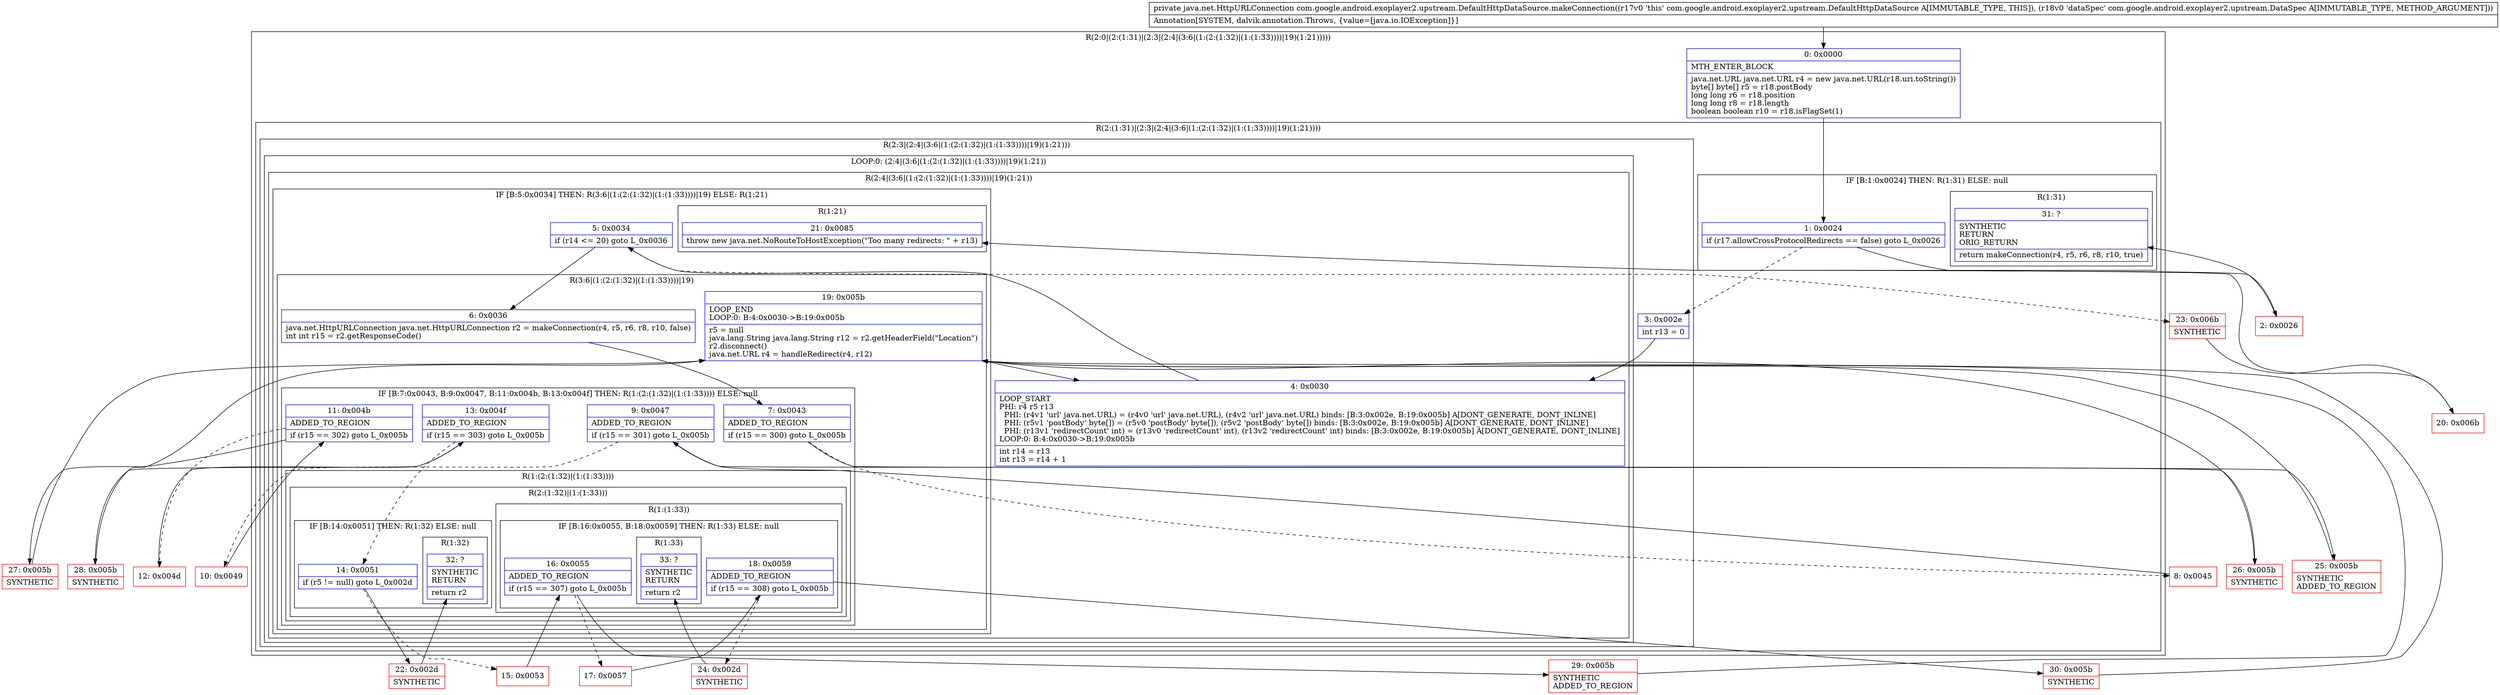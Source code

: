 digraph "CFG forcom.google.android.exoplayer2.upstream.DefaultHttpDataSource.makeConnection(Lcom\/google\/android\/exoplayer2\/upstream\/DataSpec;)Ljava\/net\/HttpURLConnection;" {
subgraph cluster_Region_1308098563 {
label = "R(2:0|(2:(1:31)|(2:3|(2:4|(3:6|(1:(2:(1:32)|(1:(1:33))))|19)(1:21)))))";
node [shape=record,color=blue];
Node_0 [shape=record,label="{0\:\ 0x0000|MTH_ENTER_BLOCK\l|java.net.URL java.net.URL r4 = new java.net.URL(r18.uri.toString())\lbyte[] byte[] r5 = r18.postBody\llong long r6 = r18.position\llong long r8 = r18.length\lboolean boolean r10 = r18.isFlagSet(1)\l}"];
subgraph cluster_Region_1984127556 {
label = "R(2:(1:31)|(2:3|(2:4|(3:6|(1:(2:(1:32)|(1:(1:33))))|19)(1:21))))";
node [shape=record,color=blue];
subgraph cluster_IfRegion_1419218625 {
label = "IF [B:1:0x0024] THEN: R(1:31) ELSE: null";
node [shape=record,color=blue];
Node_1 [shape=record,label="{1\:\ 0x0024|if (r17.allowCrossProtocolRedirects == false) goto L_0x0026\l}"];
subgraph cluster_Region_680781475 {
label = "R(1:31)";
node [shape=record,color=blue];
Node_31 [shape=record,label="{31\:\ ?|SYNTHETIC\lRETURN\lORIG_RETURN\l|return makeConnection(r4, r5, r6, r8, r10, true)\l}"];
}
}
subgraph cluster_Region_2130000665 {
label = "R(2:3|(2:4|(3:6|(1:(2:(1:32)|(1:(1:33))))|19)(1:21)))";
node [shape=record,color=blue];
Node_3 [shape=record,label="{3\:\ 0x002e|int r13 = 0\l}"];
subgraph cluster_LoopRegion_1346664449 {
label = "LOOP:0: (2:4|(3:6|(1:(2:(1:32)|(1:(1:33))))|19)(1:21))";
node [shape=record,color=blue];
subgraph cluster_Region_2133347334 {
label = "R(2:4|(3:6|(1:(2:(1:32)|(1:(1:33))))|19)(1:21))";
node [shape=record,color=blue];
Node_4 [shape=record,label="{4\:\ 0x0030|LOOP_START\lPHI: r4 r5 r13 \l  PHI: (r4v1 'url' java.net.URL) = (r4v0 'url' java.net.URL), (r4v2 'url' java.net.URL) binds: [B:3:0x002e, B:19:0x005b] A[DONT_GENERATE, DONT_INLINE]\l  PHI: (r5v1 'postBody' byte[]) = (r5v0 'postBody' byte[]), (r5v2 'postBody' byte[]) binds: [B:3:0x002e, B:19:0x005b] A[DONT_GENERATE, DONT_INLINE]\l  PHI: (r13v1 'redirectCount' int) = (r13v0 'redirectCount' int), (r13v2 'redirectCount' int) binds: [B:3:0x002e, B:19:0x005b] A[DONT_GENERATE, DONT_INLINE]\lLOOP:0: B:4:0x0030\-\>B:19:0x005b\l|int r14 = r13\lint r13 = r14 + 1\l}"];
subgraph cluster_IfRegion_1038580894 {
label = "IF [B:5:0x0034] THEN: R(3:6|(1:(2:(1:32)|(1:(1:33))))|19) ELSE: R(1:21)";
node [shape=record,color=blue];
Node_5 [shape=record,label="{5\:\ 0x0034|if (r14 \<= 20) goto L_0x0036\l}"];
subgraph cluster_Region_2034179189 {
label = "R(3:6|(1:(2:(1:32)|(1:(1:33))))|19)";
node [shape=record,color=blue];
Node_6 [shape=record,label="{6\:\ 0x0036|java.net.HttpURLConnection java.net.HttpURLConnection r2 = makeConnection(r4, r5, r6, r8, r10, false)\lint int r15 = r2.getResponseCode()\l}"];
subgraph cluster_IfRegion_1468827977 {
label = "IF [B:7:0x0043, B:9:0x0047, B:11:0x004b, B:13:0x004f] THEN: R(1:(2:(1:32)|(1:(1:33)))) ELSE: null";
node [shape=record,color=blue];
Node_7 [shape=record,label="{7\:\ 0x0043|ADDED_TO_REGION\l|if (r15 == 300) goto L_0x005b\l}"];
Node_9 [shape=record,label="{9\:\ 0x0047|ADDED_TO_REGION\l|if (r15 == 301) goto L_0x005b\l}"];
Node_11 [shape=record,label="{11\:\ 0x004b|ADDED_TO_REGION\l|if (r15 == 302) goto L_0x005b\l}"];
Node_13 [shape=record,label="{13\:\ 0x004f|ADDED_TO_REGION\l|if (r15 == 303) goto L_0x005b\l}"];
subgraph cluster_Region_366477921 {
label = "R(1:(2:(1:32)|(1:(1:33))))";
node [shape=record,color=blue];
subgraph cluster_Region_2028209116 {
label = "R(2:(1:32)|(1:(1:33)))";
node [shape=record,color=blue];
subgraph cluster_IfRegion_1937823090 {
label = "IF [B:14:0x0051] THEN: R(1:32) ELSE: null";
node [shape=record,color=blue];
Node_14 [shape=record,label="{14\:\ 0x0051|if (r5 != null) goto L_0x002d\l}"];
subgraph cluster_Region_1788720584 {
label = "R(1:32)";
node [shape=record,color=blue];
Node_32 [shape=record,label="{32\:\ ?|SYNTHETIC\lRETURN\l|return r2\l}"];
}
}
subgraph cluster_Region_283999111 {
label = "R(1:(1:33))";
node [shape=record,color=blue];
subgraph cluster_IfRegion_1359547562 {
label = "IF [B:16:0x0055, B:18:0x0059] THEN: R(1:33) ELSE: null";
node [shape=record,color=blue];
Node_16 [shape=record,label="{16\:\ 0x0055|ADDED_TO_REGION\l|if (r15 == 307) goto L_0x005b\l}"];
Node_18 [shape=record,label="{18\:\ 0x0059|ADDED_TO_REGION\l|if (r15 == 308) goto L_0x005b\l}"];
subgraph cluster_Region_1466473697 {
label = "R(1:33)";
node [shape=record,color=blue];
Node_33 [shape=record,label="{33\:\ ?|SYNTHETIC\lRETURN\l|return r2\l}"];
}
}
}
}
}
}
Node_19 [shape=record,label="{19\:\ 0x005b|LOOP_END\lLOOP:0: B:4:0x0030\-\>B:19:0x005b\l|r5 = null\ljava.lang.String java.lang.String r12 = r2.getHeaderField(\"Location\")\lr2.disconnect()\ljava.net.URL r4 = handleRedirect(r4, r12)\l}"];
}
subgraph cluster_Region_1220086718 {
label = "R(1:21)";
node [shape=record,color=blue];
Node_21 [shape=record,label="{21\:\ 0x0085|throw new java.net.NoRouteToHostException(\"Too many redirects: \" + r13)\l}"];
}
}
}
}
}
}
}
Node_2 [shape=record,color=red,label="{2\:\ 0x0026}"];
Node_8 [shape=record,color=red,label="{8\:\ 0x0045}"];
Node_10 [shape=record,color=red,label="{10\:\ 0x0049}"];
Node_12 [shape=record,color=red,label="{12\:\ 0x004d}"];
Node_15 [shape=record,color=red,label="{15\:\ 0x0053}"];
Node_17 [shape=record,color=red,label="{17\:\ 0x0057}"];
Node_20 [shape=record,color=red,label="{20\:\ 0x006b}"];
Node_22 [shape=record,color=red,label="{22\:\ 0x002d|SYNTHETIC\l}"];
Node_23 [shape=record,color=red,label="{23\:\ 0x006b|SYNTHETIC\l}"];
Node_24 [shape=record,color=red,label="{24\:\ 0x002d|SYNTHETIC\l}"];
Node_25 [shape=record,color=red,label="{25\:\ 0x005b|SYNTHETIC\lADDED_TO_REGION\l}"];
Node_26 [shape=record,color=red,label="{26\:\ 0x005b|SYNTHETIC\l}"];
Node_27 [shape=record,color=red,label="{27\:\ 0x005b|SYNTHETIC\l}"];
Node_28 [shape=record,color=red,label="{28\:\ 0x005b|SYNTHETIC\l}"];
Node_29 [shape=record,color=red,label="{29\:\ 0x005b|SYNTHETIC\lADDED_TO_REGION\l}"];
Node_30 [shape=record,color=red,label="{30\:\ 0x005b|SYNTHETIC\l}"];
MethodNode[shape=record,label="{private java.net.HttpURLConnection com.google.android.exoplayer2.upstream.DefaultHttpDataSource.makeConnection((r17v0 'this' com.google.android.exoplayer2.upstream.DefaultHttpDataSource A[IMMUTABLE_TYPE, THIS]), (r18v0 'dataSpec' com.google.android.exoplayer2.upstream.DataSpec A[IMMUTABLE_TYPE, METHOD_ARGUMENT]))  | Annotation[SYSTEM, dalvik.annotation.Throws, \{value=[java.io.IOException]\}]\l}"];
MethodNode -> Node_0;
Node_0 -> Node_1;
Node_1 -> Node_2;
Node_1 -> Node_3[style=dashed];
Node_3 -> Node_4;
Node_4 -> Node_5;
Node_5 -> Node_6;
Node_5 -> Node_23[style=dashed];
Node_6 -> Node_7;
Node_7 -> Node_8[style=dashed];
Node_7 -> Node_25;
Node_9 -> Node_10[style=dashed];
Node_9 -> Node_26;
Node_11 -> Node_12[style=dashed];
Node_11 -> Node_27;
Node_13 -> Node_14[style=dashed];
Node_13 -> Node_28;
Node_14 -> Node_15[style=dashed];
Node_14 -> Node_22;
Node_16 -> Node_17[style=dashed];
Node_16 -> Node_29;
Node_18 -> Node_24[style=dashed];
Node_18 -> Node_30;
Node_19 -> Node_4;
Node_2 -> Node_31;
Node_8 -> Node_9;
Node_10 -> Node_11;
Node_12 -> Node_13;
Node_15 -> Node_16;
Node_17 -> Node_18;
Node_20 -> Node_21;
Node_22 -> Node_32;
Node_23 -> Node_20;
Node_24 -> Node_33;
Node_25 -> Node_19;
Node_26 -> Node_19;
Node_27 -> Node_19;
Node_28 -> Node_19;
Node_29 -> Node_19;
Node_30 -> Node_19;
}

